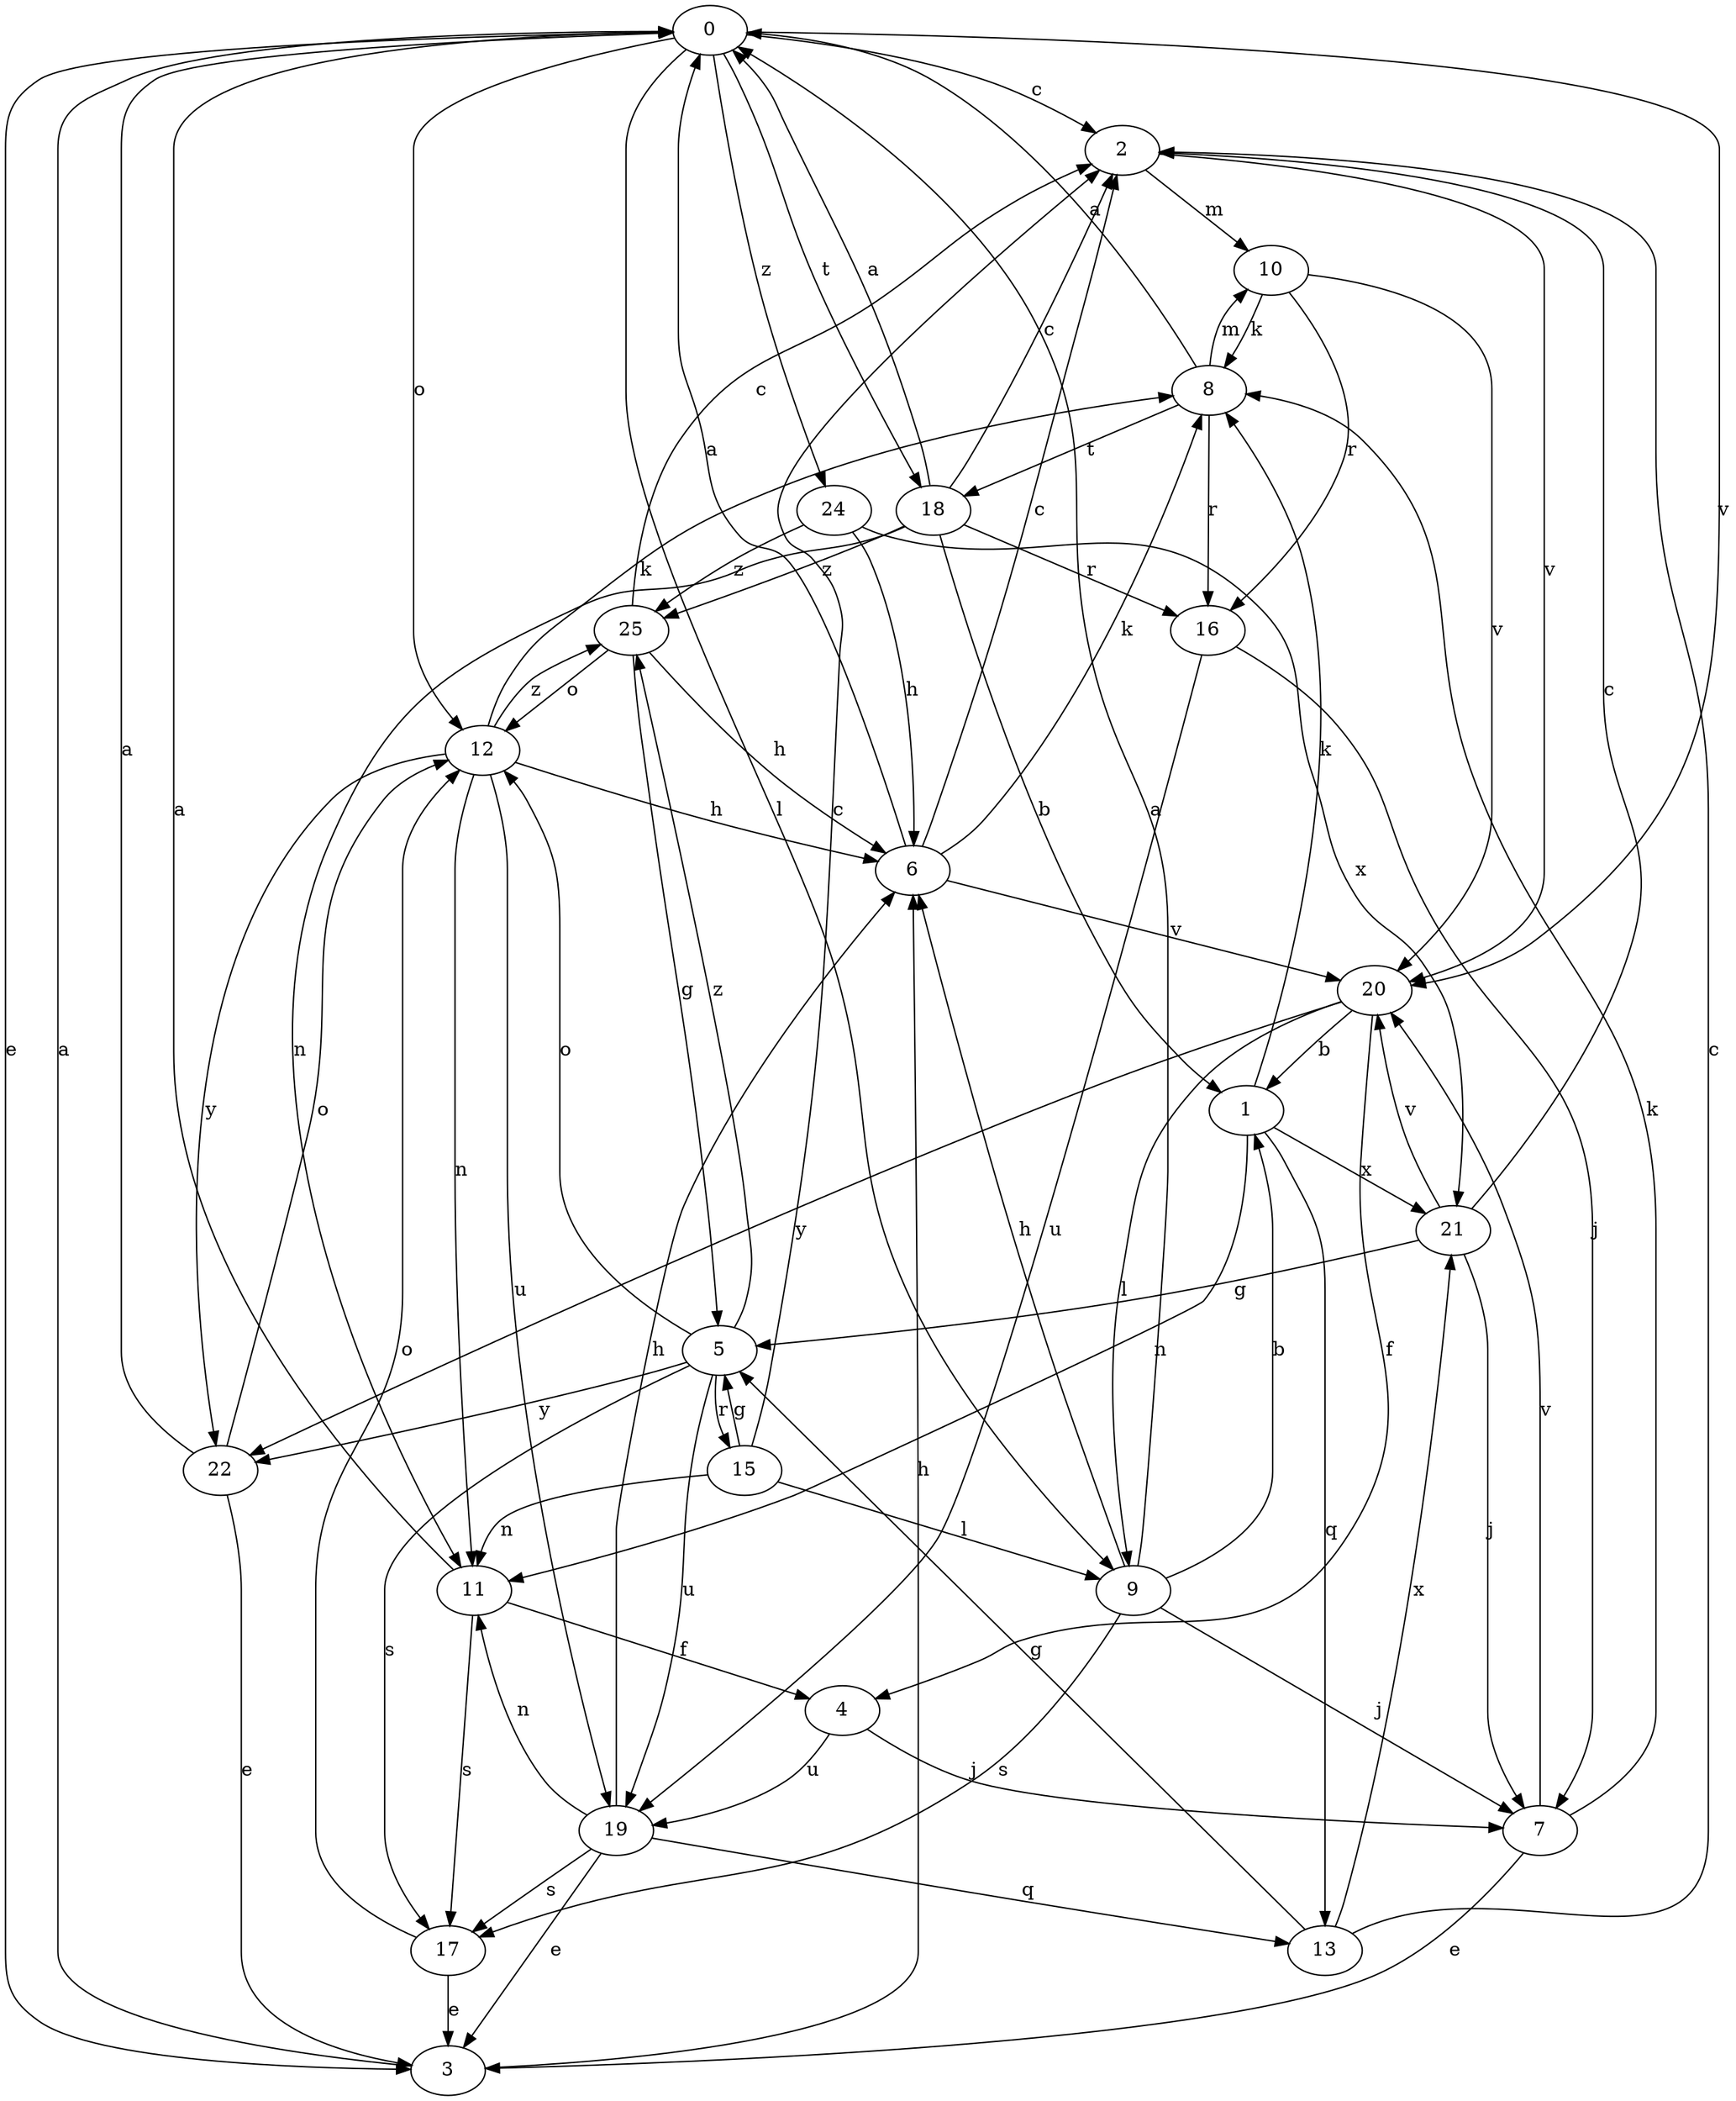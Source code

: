 strict digraph  {
0;
1;
2;
3;
4;
5;
6;
7;
8;
9;
10;
11;
12;
13;
15;
16;
17;
18;
19;
20;
21;
22;
24;
25;
0 -> 2  [label=c];
0 -> 3  [label=e];
0 -> 9  [label=l];
0 -> 12  [label=o];
0 -> 18  [label=t];
0 -> 20  [label=v];
0 -> 24  [label=z];
1 -> 8  [label=k];
1 -> 11  [label=n];
1 -> 13  [label=q];
1 -> 21  [label=x];
2 -> 10  [label=m];
2 -> 20  [label=v];
3 -> 0  [label=a];
3 -> 6  [label=h];
4 -> 7  [label=j];
4 -> 19  [label=u];
5 -> 12  [label=o];
5 -> 15  [label=r];
5 -> 17  [label=s];
5 -> 19  [label=u];
5 -> 22  [label=y];
5 -> 25  [label=z];
6 -> 0  [label=a];
6 -> 2  [label=c];
6 -> 8  [label=k];
6 -> 20  [label=v];
7 -> 3  [label=e];
7 -> 8  [label=k];
7 -> 20  [label=v];
8 -> 0  [label=a];
8 -> 10  [label=m];
8 -> 16  [label=r];
8 -> 18  [label=t];
9 -> 0  [label=a];
9 -> 1  [label=b];
9 -> 6  [label=h];
9 -> 7  [label=j];
9 -> 17  [label=s];
10 -> 8  [label=k];
10 -> 16  [label=r];
10 -> 20  [label=v];
11 -> 0  [label=a];
11 -> 4  [label=f];
11 -> 17  [label=s];
12 -> 6  [label=h];
12 -> 8  [label=k];
12 -> 11  [label=n];
12 -> 19  [label=u];
12 -> 22  [label=y];
12 -> 25  [label=z];
13 -> 2  [label=c];
13 -> 5  [label=g];
13 -> 21  [label=x];
15 -> 2  [label=c];
15 -> 5  [label=g];
15 -> 9  [label=l];
15 -> 11  [label=n];
16 -> 7  [label=j];
16 -> 19  [label=u];
17 -> 3  [label=e];
17 -> 12  [label=o];
18 -> 0  [label=a];
18 -> 1  [label=b];
18 -> 2  [label=c];
18 -> 11  [label=n];
18 -> 16  [label=r];
18 -> 25  [label=z];
19 -> 3  [label=e];
19 -> 6  [label=h];
19 -> 11  [label=n];
19 -> 13  [label=q];
19 -> 17  [label=s];
20 -> 1  [label=b];
20 -> 4  [label=f];
20 -> 9  [label=l];
20 -> 22  [label=y];
21 -> 2  [label=c];
21 -> 5  [label=g];
21 -> 7  [label=j];
21 -> 20  [label=v];
22 -> 0  [label=a];
22 -> 3  [label=e];
22 -> 12  [label=o];
24 -> 6  [label=h];
24 -> 21  [label=x];
24 -> 25  [label=z];
25 -> 2  [label=c];
25 -> 5  [label=g];
25 -> 6  [label=h];
25 -> 12  [label=o];
}
